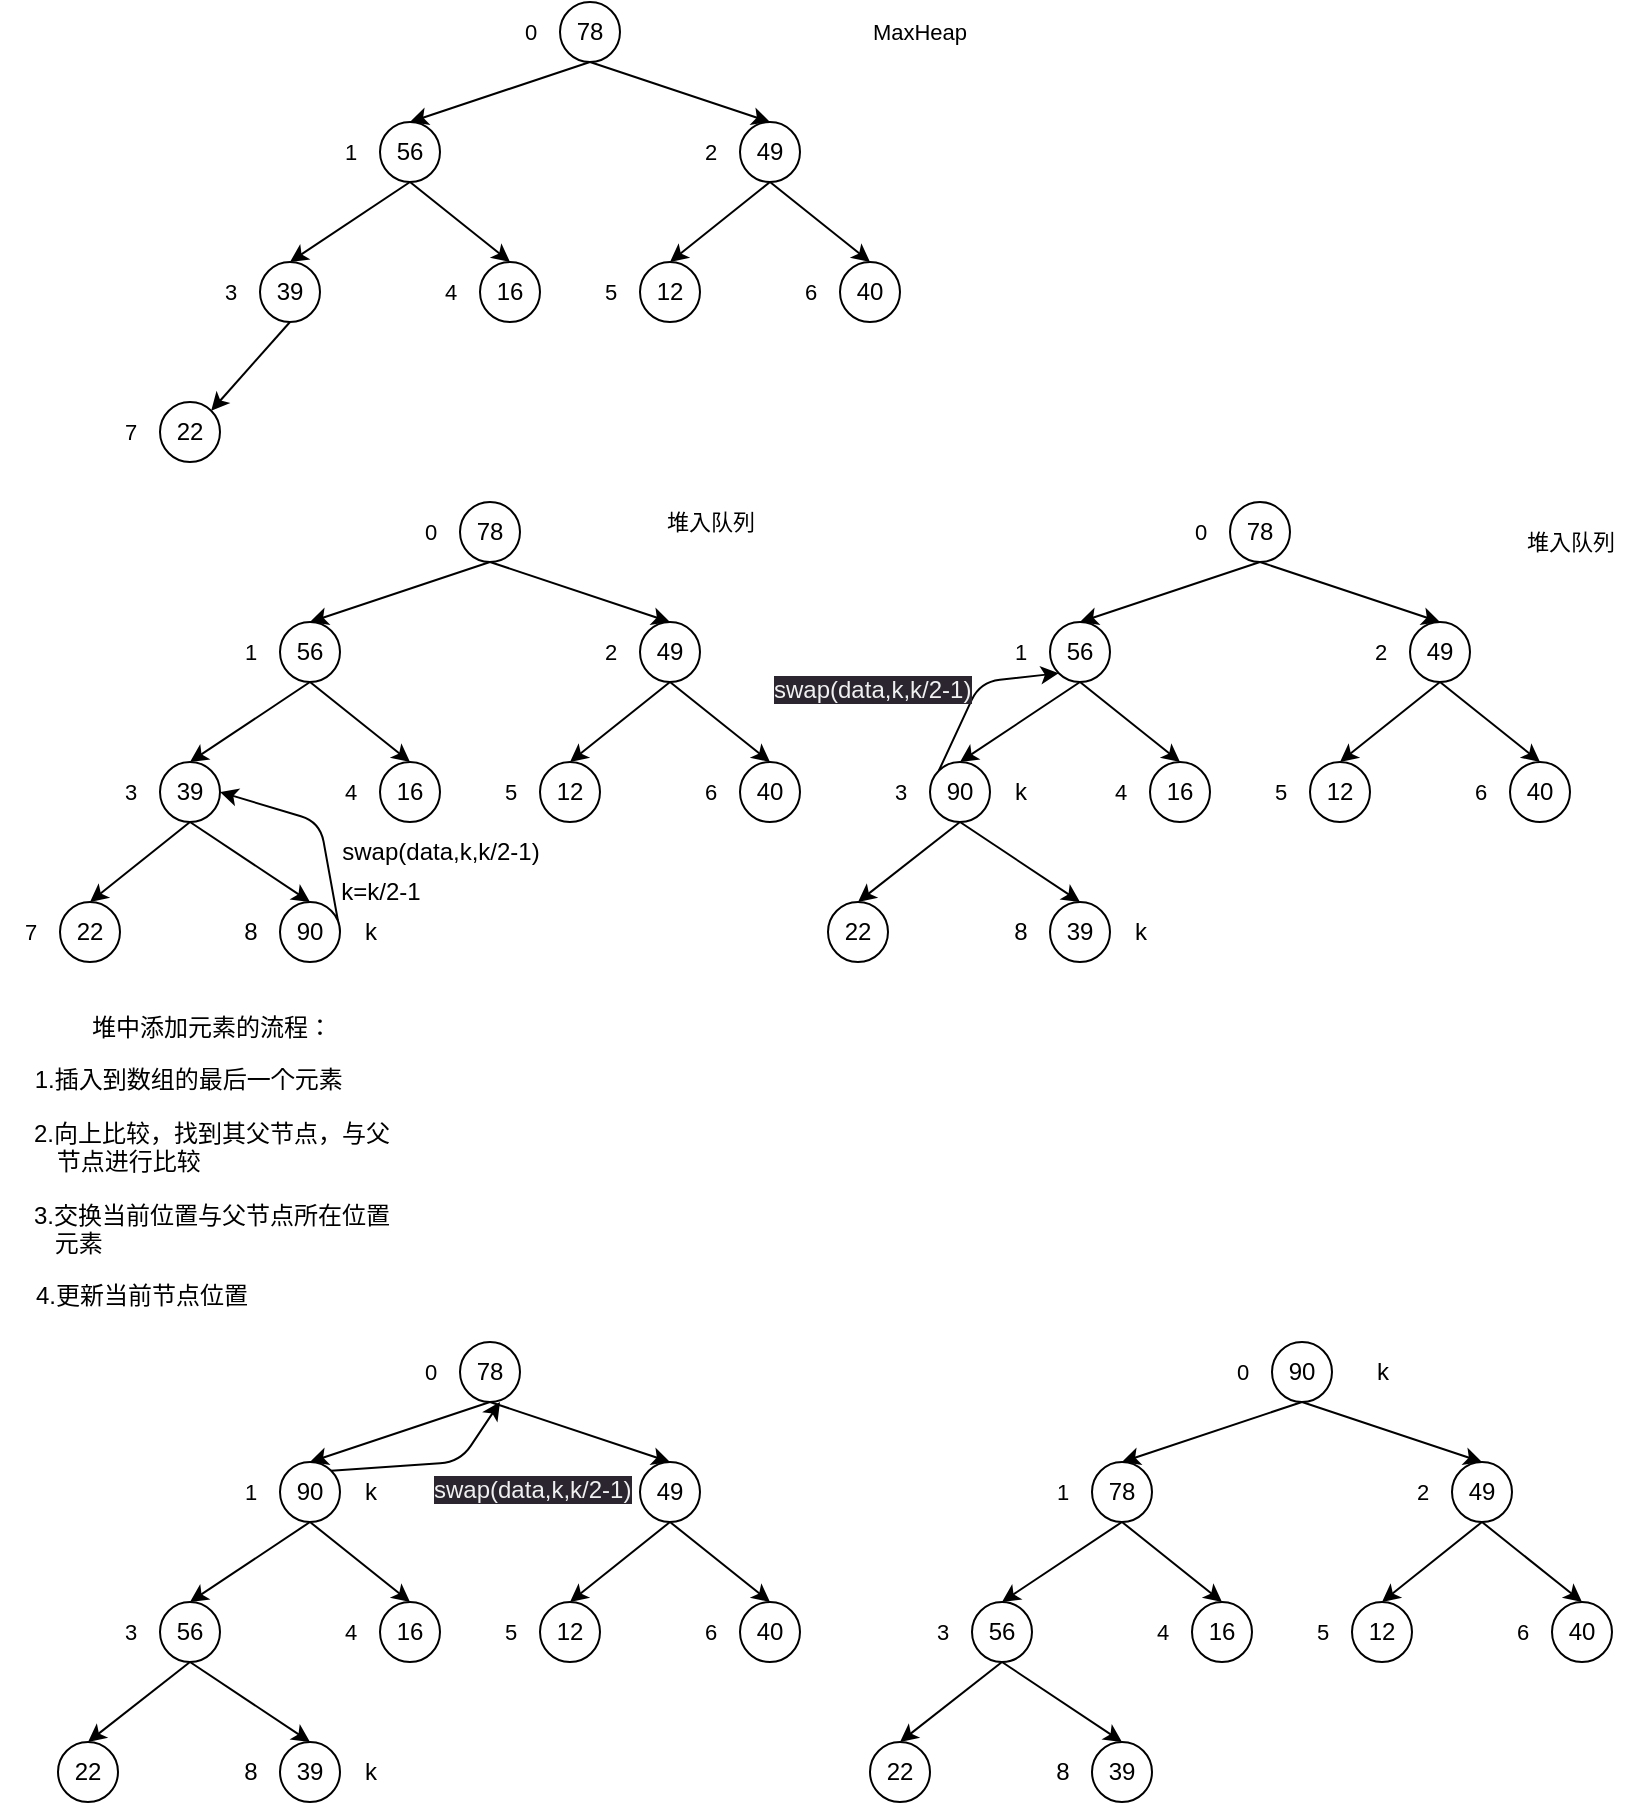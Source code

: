 <mxfile>
    <diagram id="B-2DBciHaOFYfUewE24p" name="第 1 页">
        <mxGraphModel dx="897" dy="354" grid="1" gridSize="10" guides="1" tooltips="1" connect="1" arrows="1" fold="1" page="1" pageScale="1" pageWidth="827" pageHeight="1169" math="0" shadow="0">
            <root>
                <mxCell id="0"/>
                <mxCell id="1" parent="0"/>
                <mxCell id="9" style="edgeStyle=none;html=1;exitX=0.5;exitY=1;exitDx=0;exitDy=0;entryX=0.5;entryY=0;entryDx=0;entryDy=0;" parent="1" source="2" target="3" edge="1">
                    <mxGeometry relative="1" as="geometry"/>
                </mxCell>
                <mxCell id="10" style="edgeStyle=none;html=1;exitX=0.5;exitY=1;exitDx=0;exitDy=0;entryX=0.5;entryY=0;entryDx=0;entryDy=0;" parent="1" source="2" target="4" edge="1">
                    <mxGeometry relative="1" as="geometry"/>
                </mxCell>
                <mxCell id="2" value="78" style="ellipse;whiteSpace=wrap;html=1;aspect=fixed;" parent="1" vertex="1">
                    <mxGeometry x="280" y="10" width="30" height="30" as="geometry"/>
                </mxCell>
                <mxCell id="11" style="edgeStyle=none;html=1;exitX=0.5;exitY=1;exitDx=0;exitDy=0;entryX=0.5;entryY=0;entryDx=0;entryDy=0;" parent="1" source="3" target="6" edge="1">
                    <mxGeometry relative="1" as="geometry"/>
                </mxCell>
                <mxCell id="12" style="edgeStyle=none;html=1;exitX=0.5;exitY=1;exitDx=0;exitDy=0;entryX=0.5;entryY=0;entryDx=0;entryDy=0;" parent="1" source="3" target="5" edge="1">
                    <mxGeometry relative="1" as="geometry"/>
                </mxCell>
                <mxCell id="3" value="56" style="ellipse;whiteSpace=wrap;html=1;aspect=fixed;" parent="1" vertex="1">
                    <mxGeometry x="190" y="70" width="30" height="30" as="geometry"/>
                </mxCell>
                <mxCell id="13" style="html=1;exitX=0.5;exitY=1;exitDx=0;exitDy=0;" parent="1" source="4" edge="1">
                    <mxGeometry relative="1" as="geometry">
                        <mxPoint x="335" y="140" as="targetPoint"/>
                    </mxGeometry>
                </mxCell>
                <mxCell id="14" style="edgeStyle=none;html=1;exitX=0.5;exitY=1;exitDx=0;exitDy=0;entryX=0.5;entryY=0;entryDx=0;entryDy=0;" parent="1" source="4" target="7" edge="1">
                    <mxGeometry relative="1" as="geometry"/>
                </mxCell>
                <mxCell id="4" value="49" style="ellipse;whiteSpace=wrap;html=1;aspect=fixed;" parent="1" vertex="1">
                    <mxGeometry x="370" y="70" width="30" height="30" as="geometry"/>
                </mxCell>
                <mxCell id="5" value="16" style="ellipse;whiteSpace=wrap;html=1;aspect=fixed;" parent="1" vertex="1">
                    <mxGeometry x="240" y="140" width="30" height="30" as="geometry"/>
                </mxCell>
                <mxCell id="16" style="edgeStyle=none;shape=connector;rounded=1;html=1;exitX=0.5;exitY=1;exitDx=0;exitDy=0;entryX=1;entryY=0;entryDx=0;entryDy=0;labelBackgroundColor=default;strokeColor=default;fontFamily=Helvetica;fontSize=11;fontColor=default;endArrow=classic;" parent="1" source="6" target="15" edge="1">
                    <mxGeometry relative="1" as="geometry"/>
                </mxCell>
                <mxCell id="6" value="39" style="ellipse;whiteSpace=wrap;html=1;aspect=fixed;" parent="1" vertex="1">
                    <mxGeometry x="130" y="140" width="30" height="30" as="geometry"/>
                </mxCell>
                <mxCell id="7" value="40" style="ellipse;whiteSpace=wrap;html=1;aspect=fixed;" parent="1" vertex="1">
                    <mxGeometry x="420" y="140" width="30" height="30" as="geometry"/>
                </mxCell>
                <mxCell id="8" value="12" style="ellipse;whiteSpace=wrap;html=1;aspect=fixed;" parent="1" vertex="1">
                    <mxGeometry x="320" y="140" width="30" height="30" as="geometry"/>
                </mxCell>
                <mxCell id="15" value="22" style="ellipse;whiteSpace=wrap;html=1;aspect=fixed;" parent="1" vertex="1">
                    <mxGeometry x="80" y="210" width="30" height="30" as="geometry"/>
                </mxCell>
                <mxCell id="17" value="MaxHeap" style="text;html=1;strokeColor=none;fillColor=none;align=center;verticalAlign=middle;whiteSpace=wrap;rounded=0;fontFamily=Helvetica;fontSize=11;fontColor=default;" parent="1" vertex="1">
                    <mxGeometry x="430" y="10" width="60" height="30" as="geometry"/>
                </mxCell>
                <mxCell id="19" value="0" style="text;html=1;align=center;verticalAlign=middle;resizable=0;points=[];autosize=1;strokeColor=none;fillColor=none;fontSize=11;fontFamily=Helvetica;fontColor=default;" parent="1" vertex="1">
                    <mxGeometry x="250" y="10" width="30" height="30" as="geometry"/>
                </mxCell>
                <mxCell id="23" value="1" style="text;html=1;align=center;verticalAlign=middle;resizable=0;points=[];autosize=1;strokeColor=none;fillColor=none;fontSize=11;fontFamily=Helvetica;fontColor=default;" parent="1" vertex="1">
                    <mxGeometry x="160" y="70" width="30" height="30" as="geometry"/>
                </mxCell>
                <mxCell id="24" value="2" style="text;html=1;align=center;verticalAlign=middle;resizable=0;points=[];autosize=1;strokeColor=none;fillColor=none;fontSize=11;fontFamily=Helvetica;fontColor=default;" parent="1" vertex="1">
                    <mxGeometry x="340" y="70" width="30" height="30" as="geometry"/>
                </mxCell>
                <mxCell id="25" value="3" style="text;html=1;align=center;verticalAlign=middle;resizable=0;points=[];autosize=1;strokeColor=none;fillColor=none;fontSize=11;fontFamily=Helvetica;fontColor=default;" parent="1" vertex="1">
                    <mxGeometry x="100" y="140" width="30" height="30" as="geometry"/>
                </mxCell>
                <mxCell id="26" value="4" style="text;html=1;align=center;verticalAlign=middle;resizable=0;points=[];autosize=1;strokeColor=none;fillColor=none;fontSize=11;fontFamily=Helvetica;fontColor=default;" parent="1" vertex="1">
                    <mxGeometry x="210" y="140" width="30" height="30" as="geometry"/>
                </mxCell>
                <mxCell id="27" value="5" style="text;html=1;align=center;verticalAlign=middle;resizable=0;points=[];autosize=1;strokeColor=none;fillColor=none;fontSize=11;fontFamily=Helvetica;fontColor=default;" parent="1" vertex="1">
                    <mxGeometry x="290" y="140" width="30" height="30" as="geometry"/>
                </mxCell>
                <mxCell id="28" value="6" style="text;html=1;align=center;verticalAlign=middle;resizable=0;points=[];autosize=1;strokeColor=none;fillColor=none;fontSize=11;fontFamily=Helvetica;fontColor=default;" parent="1" vertex="1">
                    <mxGeometry x="390" y="140" width="30" height="30" as="geometry"/>
                </mxCell>
                <mxCell id="29" value="7" style="text;html=1;align=center;verticalAlign=middle;resizable=0;points=[];autosize=1;strokeColor=none;fillColor=none;fontSize=11;fontFamily=Helvetica;fontColor=default;" parent="1" vertex="1">
                    <mxGeometry x="50" y="210" width="30" height="30" as="geometry"/>
                </mxCell>
                <mxCell id="30" style="edgeStyle=none;html=1;exitX=0.5;exitY=1;exitDx=0;exitDy=0;entryX=0.5;entryY=0;entryDx=0;entryDy=0;" parent="1" source="32" target="35" edge="1">
                    <mxGeometry relative="1" as="geometry"/>
                </mxCell>
                <mxCell id="31" style="edgeStyle=none;html=1;exitX=0.5;exitY=1;exitDx=0;exitDy=0;entryX=0.5;entryY=0;entryDx=0;entryDy=0;" parent="1" source="32" target="38" edge="1">
                    <mxGeometry relative="1" as="geometry"/>
                </mxCell>
                <mxCell id="32" value="78" style="ellipse;whiteSpace=wrap;html=1;aspect=fixed;" parent="1" vertex="1">
                    <mxGeometry x="230" y="260" width="30" height="30" as="geometry"/>
                </mxCell>
                <mxCell id="33" style="edgeStyle=none;html=1;exitX=0.5;exitY=1;exitDx=0;exitDy=0;entryX=0.5;entryY=0;entryDx=0;entryDy=0;" parent="1" source="35" target="41" edge="1">
                    <mxGeometry relative="1" as="geometry"/>
                </mxCell>
                <mxCell id="34" style="edgeStyle=none;html=1;exitX=0.5;exitY=1;exitDx=0;exitDy=0;entryX=0.5;entryY=0;entryDx=0;entryDy=0;" parent="1" source="35" target="39" edge="1">
                    <mxGeometry relative="1" as="geometry"/>
                </mxCell>
                <mxCell id="35" value="56" style="ellipse;whiteSpace=wrap;html=1;aspect=fixed;" parent="1" vertex="1">
                    <mxGeometry x="140" y="320" width="30" height="30" as="geometry"/>
                </mxCell>
                <mxCell id="36" style="html=1;exitX=0.5;exitY=1;exitDx=0;exitDy=0;" parent="1" source="38" edge="1">
                    <mxGeometry relative="1" as="geometry">
                        <mxPoint x="285" y="390" as="targetPoint"/>
                    </mxGeometry>
                </mxCell>
                <mxCell id="37" style="edgeStyle=none;html=1;exitX=0.5;exitY=1;exitDx=0;exitDy=0;entryX=0.5;entryY=0;entryDx=0;entryDy=0;" parent="1" source="38" target="42" edge="1">
                    <mxGeometry relative="1" as="geometry"/>
                </mxCell>
                <mxCell id="38" value="49" style="ellipse;whiteSpace=wrap;html=1;aspect=fixed;" parent="1" vertex="1">
                    <mxGeometry x="320" y="320" width="30" height="30" as="geometry"/>
                </mxCell>
                <mxCell id="39" value="16" style="ellipse;whiteSpace=wrap;html=1;aspect=fixed;" parent="1" vertex="1">
                    <mxGeometry x="190" y="390" width="30" height="30" as="geometry"/>
                </mxCell>
                <mxCell id="40" style="edgeStyle=none;shape=connector;rounded=1;html=1;exitX=0.5;exitY=1;exitDx=0;exitDy=0;entryX=0.5;entryY=0;entryDx=0;entryDy=0;labelBackgroundColor=default;strokeColor=default;fontFamily=Helvetica;fontSize=11;fontColor=default;endArrow=classic;" parent="1" source="41" target="44" edge="1">
                    <mxGeometry relative="1" as="geometry"/>
                </mxCell>
                <mxCell id="55" style="edgeStyle=none;shape=connector;rounded=1;html=1;exitX=0.5;exitY=1;exitDx=0;exitDy=0;labelBackgroundColor=default;strokeColor=default;fontFamily=Helvetica;fontSize=11;fontColor=default;endArrow=classic;entryX=0.5;entryY=0;entryDx=0;entryDy=0;" parent="1" source="41" target="56" edge="1">
                    <mxGeometry relative="1" as="geometry">
                        <mxPoint x="130" y="470" as="targetPoint"/>
                    </mxGeometry>
                </mxCell>
                <mxCell id="41" value="39" style="ellipse;whiteSpace=wrap;html=1;aspect=fixed;" parent="1" vertex="1">
                    <mxGeometry x="80" y="390" width="30" height="30" as="geometry"/>
                </mxCell>
                <mxCell id="42" value="40" style="ellipse;whiteSpace=wrap;html=1;aspect=fixed;" parent="1" vertex="1">
                    <mxGeometry x="370" y="390" width="30" height="30" as="geometry"/>
                </mxCell>
                <mxCell id="43" value="12" style="ellipse;whiteSpace=wrap;html=1;aspect=fixed;" parent="1" vertex="1">
                    <mxGeometry x="270" y="390" width="30" height="30" as="geometry"/>
                </mxCell>
                <mxCell id="44" value="22" style="ellipse;whiteSpace=wrap;html=1;aspect=fixed;" parent="1" vertex="1">
                    <mxGeometry x="30" y="460" width="30" height="30" as="geometry"/>
                </mxCell>
                <mxCell id="46" value="0" style="text;html=1;align=center;verticalAlign=middle;resizable=0;points=[];autosize=1;strokeColor=none;fillColor=none;fontSize=11;fontFamily=Helvetica;fontColor=default;" parent="1" vertex="1">
                    <mxGeometry x="200" y="260" width="30" height="30" as="geometry"/>
                </mxCell>
                <mxCell id="47" value="1" style="text;html=1;align=center;verticalAlign=middle;resizable=0;points=[];autosize=1;strokeColor=none;fillColor=none;fontSize=11;fontFamily=Helvetica;fontColor=default;" parent="1" vertex="1">
                    <mxGeometry x="110" y="320" width="30" height="30" as="geometry"/>
                </mxCell>
                <mxCell id="48" value="2" style="text;html=1;align=center;verticalAlign=middle;resizable=0;points=[];autosize=1;strokeColor=none;fillColor=none;fontSize=11;fontFamily=Helvetica;fontColor=default;" parent="1" vertex="1">
                    <mxGeometry x="290" y="320" width="30" height="30" as="geometry"/>
                </mxCell>
                <mxCell id="49" value="3" style="text;html=1;align=center;verticalAlign=middle;resizable=0;points=[];autosize=1;strokeColor=none;fillColor=none;fontSize=11;fontFamily=Helvetica;fontColor=default;" parent="1" vertex="1">
                    <mxGeometry x="50" y="390" width="30" height="30" as="geometry"/>
                </mxCell>
                <mxCell id="50" value="4" style="text;html=1;align=center;verticalAlign=middle;resizable=0;points=[];autosize=1;strokeColor=none;fillColor=none;fontSize=11;fontFamily=Helvetica;fontColor=default;" parent="1" vertex="1">
                    <mxGeometry x="160" y="390" width="30" height="30" as="geometry"/>
                </mxCell>
                <mxCell id="51" value="5" style="text;html=1;align=center;verticalAlign=middle;resizable=0;points=[];autosize=1;strokeColor=none;fillColor=none;fontSize=11;fontFamily=Helvetica;fontColor=default;" parent="1" vertex="1">
                    <mxGeometry x="240" y="390" width="30" height="30" as="geometry"/>
                </mxCell>
                <mxCell id="52" value="6" style="text;html=1;align=center;verticalAlign=middle;resizable=0;points=[];autosize=1;strokeColor=none;fillColor=none;fontSize=11;fontFamily=Helvetica;fontColor=default;" parent="1" vertex="1">
                    <mxGeometry x="340" y="390" width="30" height="30" as="geometry"/>
                </mxCell>
                <mxCell id="53" value="7" style="text;html=1;align=center;verticalAlign=middle;resizable=0;points=[];autosize=1;strokeColor=none;fillColor=none;fontSize=11;fontFamily=Helvetica;fontColor=default;" parent="1" vertex="1">
                    <mxGeometry y="460" width="30" height="30" as="geometry"/>
                </mxCell>
                <mxCell id="54" value="堆入队列" style="text;html=1;align=center;verticalAlign=middle;resizable=0;points=[];autosize=1;strokeColor=none;fillColor=none;fontSize=11;fontFamily=Helvetica;fontColor=default;" parent="1" vertex="1">
                    <mxGeometry x="320" y="255" width="70" height="30" as="geometry"/>
                </mxCell>
                <mxCell id="61" style="edgeStyle=none;html=1;exitX=1;exitY=0.5;exitDx=0;exitDy=0;entryX=1;entryY=0.5;entryDx=0;entryDy=0;" edge="1" parent="1" source="56" target="41">
                    <mxGeometry relative="1" as="geometry">
                        <Array as="points">
                            <mxPoint x="160" y="420"/>
                        </Array>
                    </mxGeometry>
                </mxCell>
                <mxCell id="56" value="90" style="ellipse;whiteSpace=wrap;html=1;aspect=fixed;" parent="1" vertex="1">
                    <mxGeometry x="140" y="460" width="30" height="30" as="geometry"/>
                </mxCell>
                <mxCell id="58" value="8" style="text;html=1;align=center;verticalAlign=middle;resizable=0;points=[];autosize=1;strokeColor=none;fillColor=none;" vertex="1" parent="1">
                    <mxGeometry x="110" y="460" width="30" height="30" as="geometry"/>
                </mxCell>
                <mxCell id="60" value="&lt;h1&gt;&lt;p style=&quot;font-size: 12px; font-weight: 400; text-align: center;&quot;&gt;堆中添加元素的流程：&lt;/p&gt;&lt;p style=&quot;font-size: 12px; font-weight: 400; text-align: center;&quot;&gt;1.插入到数组的最后一个元素&amp;nbsp; &amp;nbsp; &amp;nbsp; &amp;nbsp;&lt;/p&gt;&lt;p style=&quot;font-size: 12px; font-weight: 400; text-align: center;&quot;&gt;2.向上比较，找到其父节点，&lt;span style=&quot;background-color: initial;&quot;&gt;与父节&lt;/span&gt;&lt;span style=&quot;background-color: initial;&quot;&gt;点进行比较&amp;nbsp; &amp;nbsp; &amp;nbsp; &amp;nbsp; &amp;nbsp; &amp;nbsp; &amp;nbsp; &amp;nbsp; &amp;nbsp; &amp;nbsp; &amp;nbsp; &amp;nbsp; &amp;nbsp;&lt;/span&gt;&lt;/p&gt;&lt;p style=&quot;font-size: 12px; font-weight: 400; text-align: center;&quot;&gt;3.交换当前位置与父节点所&lt;span style=&quot;background-color: initial;&quot;&gt;在位置元素&amp;nbsp; &amp;nbsp; &amp;nbsp; &amp;nbsp; &amp;nbsp; &amp;nbsp; &amp;nbsp; &amp;nbsp; &amp;nbsp; &amp;nbsp; &amp;nbsp; &amp;nbsp; &amp;nbsp; &amp;nbsp; &amp;nbsp; &amp;nbsp; &amp;nbsp; &amp;nbsp; &amp;nbsp; &amp;nbsp;&amp;nbsp;&lt;/span&gt;&lt;/p&gt;&lt;p style=&quot;font-size: 12px; font-weight: 400; text-align: center;&quot;&gt;4.更新当前节点位置&amp;nbsp; &amp;nbsp; &amp;nbsp; &amp;nbsp; &amp;nbsp; &amp;nbsp; &amp;nbsp; &amp;nbsp; &amp;nbsp; &amp;nbsp; &amp;nbsp;&lt;/p&gt;&lt;/h1&gt;" style="text;html=1;strokeColor=none;fillColor=none;spacing=5;spacingTop=-20;whiteSpace=wrap;overflow=hidden;rounded=0;" vertex="1" parent="1">
                    <mxGeometry x="10" y="510" width="190" height="160" as="geometry"/>
                </mxCell>
                <mxCell id="62" value="swap(data,k,k/2-1)" style="text;html=1;align=center;verticalAlign=middle;resizable=0;points=[];autosize=1;strokeColor=none;fillColor=none;" vertex="1" parent="1">
                    <mxGeometry x="160" y="420" width="120" height="30" as="geometry"/>
                </mxCell>
                <mxCell id="63" value="k" style="text;html=1;align=center;verticalAlign=middle;resizable=0;points=[];autosize=1;strokeColor=none;fillColor=none;" vertex="1" parent="1">
                    <mxGeometry x="170" y="460" width="30" height="30" as="geometry"/>
                </mxCell>
                <mxCell id="122" style="edgeStyle=none;html=1;exitX=0.5;exitY=1;exitDx=0;exitDy=0;entryX=0.5;entryY=0;entryDx=0;entryDy=0;" edge="1" parent="1" source="124" target="127">
                    <mxGeometry relative="1" as="geometry"/>
                </mxCell>
                <mxCell id="123" style="edgeStyle=none;html=1;exitX=0.5;exitY=1;exitDx=0;exitDy=0;entryX=0.5;entryY=0;entryDx=0;entryDy=0;" edge="1" parent="1" source="124" target="130">
                    <mxGeometry relative="1" as="geometry"/>
                </mxCell>
                <mxCell id="124" value="78" style="ellipse;whiteSpace=wrap;html=1;aspect=fixed;" vertex="1" parent="1">
                    <mxGeometry x="615" y="260" width="30" height="30" as="geometry"/>
                </mxCell>
                <mxCell id="125" style="edgeStyle=none;html=1;exitX=0.5;exitY=1;exitDx=0;exitDy=0;entryX=0.5;entryY=0;entryDx=0;entryDy=0;" edge="1" parent="1" source="127" target="134">
                    <mxGeometry relative="1" as="geometry"/>
                </mxCell>
                <mxCell id="126" style="edgeStyle=none;html=1;exitX=0.5;exitY=1;exitDx=0;exitDy=0;entryX=0.5;entryY=0;entryDx=0;entryDy=0;" edge="1" parent="1" source="127" target="131">
                    <mxGeometry relative="1" as="geometry"/>
                </mxCell>
                <mxCell id="127" value="56" style="ellipse;whiteSpace=wrap;html=1;aspect=fixed;" vertex="1" parent="1">
                    <mxGeometry x="525" y="320" width="30" height="30" as="geometry"/>
                </mxCell>
                <mxCell id="128" style="html=1;exitX=0.5;exitY=1;exitDx=0;exitDy=0;" edge="1" parent="1" source="130">
                    <mxGeometry relative="1" as="geometry">
                        <mxPoint x="670" y="390" as="targetPoint"/>
                    </mxGeometry>
                </mxCell>
                <mxCell id="129" style="edgeStyle=none;html=1;exitX=0.5;exitY=1;exitDx=0;exitDy=0;entryX=0.5;entryY=0;entryDx=0;entryDy=0;" edge="1" parent="1" source="130" target="135">
                    <mxGeometry relative="1" as="geometry"/>
                </mxCell>
                <mxCell id="130" value="49" style="ellipse;whiteSpace=wrap;html=1;aspect=fixed;" vertex="1" parent="1">
                    <mxGeometry x="705" y="320" width="30" height="30" as="geometry"/>
                </mxCell>
                <mxCell id="131" value="16" style="ellipse;whiteSpace=wrap;html=1;aspect=fixed;" vertex="1" parent="1">
                    <mxGeometry x="575" y="390" width="30" height="30" as="geometry"/>
                </mxCell>
                <mxCell id="132" style="edgeStyle=none;shape=connector;rounded=1;html=1;exitX=0.5;exitY=1;exitDx=0;exitDy=0;entryX=0.5;entryY=0;entryDx=0;entryDy=0;labelBackgroundColor=default;strokeColor=default;fontFamily=Helvetica;fontSize=11;fontColor=default;endArrow=classic;" edge="1" parent="1" source="134" target="137">
                    <mxGeometry relative="1" as="geometry">
                        <mxPoint x="430" y="460" as="targetPoint"/>
                    </mxGeometry>
                </mxCell>
                <mxCell id="133" style="edgeStyle=none;shape=connector;rounded=1;html=1;exitX=0.5;exitY=1;exitDx=0;exitDy=0;labelBackgroundColor=default;strokeColor=default;fontFamily=Helvetica;fontSize=11;fontColor=default;endArrow=classic;entryX=0.5;entryY=0;entryDx=0;entryDy=0;" edge="1" parent="1" source="134" target="147">
                    <mxGeometry relative="1" as="geometry">
                        <mxPoint x="515" y="470" as="targetPoint"/>
                    </mxGeometry>
                </mxCell>
                <mxCell id="157" style="edgeStyle=none;html=1;exitX=0;exitY=0;exitDx=0;exitDy=0;entryX=0;entryY=1;entryDx=0;entryDy=0;" edge="1" parent="1" source="134" target="127">
                    <mxGeometry relative="1" as="geometry">
                        <Array as="points">
                            <mxPoint x="490" y="350"/>
                        </Array>
                    </mxGeometry>
                </mxCell>
                <mxCell id="134" value="90" style="ellipse;whiteSpace=wrap;html=1;aspect=fixed;" vertex="1" parent="1">
                    <mxGeometry x="465" y="390" width="30" height="30" as="geometry"/>
                </mxCell>
                <mxCell id="135" value="40" style="ellipse;whiteSpace=wrap;html=1;aspect=fixed;" vertex="1" parent="1">
                    <mxGeometry x="755" y="390" width="30" height="30" as="geometry"/>
                </mxCell>
                <mxCell id="136" value="12" style="ellipse;whiteSpace=wrap;html=1;aspect=fixed;" vertex="1" parent="1">
                    <mxGeometry x="655" y="390" width="30" height="30" as="geometry"/>
                </mxCell>
                <mxCell id="137" value="22" style="ellipse;whiteSpace=wrap;html=1;aspect=fixed;" vertex="1" parent="1">
                    <mxGeometry x="414" y="460" width="30" height="30" as="geometry"/>
                </mxCell>
                <mxCell id="138" value="0" style="text;html=1;align=center;verticalAlign=middle;resizable=0;points=[];autosize=1;strokeColor=none;fillColor=none;fontSize=11;fontFamily=Helvetica;fontColor=default;" vertex="1" parent="1">
                    <mxGeometry x="585" y="260" width="30" height="30" as="geometry"/>
                </mxCell>
                <mxCell id="139" value="1" style="text;html=1;align=center;verticalAlign=middle;resizable=0;points=[];autosize=1;strokeColor=none;fillColor=none;fontSize=11;fontFamily=Helvetica;fontColor=default;" vertex="1" parent="1">
                    <mxGeometry x="495" y="320" width="30" height="30" as="geometry"/>
                </mxCell>
                <mxCell id="140" value="2" style="text;html=1;align=center;verticalAlign=middle;resizable=0;points=[];autosize=1;strokeColor=none;fillColor=none;fontSize=11;fontFamily=Helvetica;fontColor=default;" vertex="1" parent="1">
                    <mxGeometry x="675" y="320" width="30" height="30" as="geometry"/>
                </mxCell>
                <mxCell id="141" value="3" style="text;html=1;align=center;verticalAlign=middle;resizable=0;points=[];autosize=1;strokeColor=none;fillColor=none;fontSize=11;fontFamily=Helvetica;fontColor=default;" vertex="1" parent="1">
                    <mxGeometry x="435" y="390" width="30" height="30" as="geometry"/>
                </mxCell>
                <mxCell id="142" value="4" style="text;html=1;align=center;verticalAlign=middle;resizable=0;points=[];autosize=1;strokeColor=none;fillColor=none;fontSize=11;fontFamily=Helvetica;fontColor=default;" vertex="1" parent="1">
                    <mxGeometry x="545" y="390" width="30" height="30" as="geometry"/>
                </mxCell>
                <mxCell id="143" value="5" style="text;html=1;align=center;verticalAlign=middle;resizable=0;points=[];autosize=1;strokeColor=none;fillColor=none;fontSize=11;fontFamily=Helvetica;fontColor=default;" vertex="1" parent="1">
                    <mxGeometry x="625" y="390" width="30" height="30" as="geometry"/>
                </mxCell>
                <mxCell id="144" value="6" style="text;html=1;align=center;verticalAlign=middle;resizable=0;points=[];autosize=1;strokeColor=none;fillColor=none;fontSize=11;fontFamily=Helvetica;fontColor=default;" vertex="1" parent="1">
                    <mxGeometry x="725" y="390" width="30" height="30" as="geometry"/>
                </mxCell>
                <mxCell id="145" value="堆入队列" style="text;html=1;align=center;verticalAlign=middle;resizable=0;points=[];autosize=1;strokeColor=none;fillColor=none;fontSize=11;fontFamily=Helvetica;fontColor=default;" vertex="1" parent="1">
                    <mxGeometry x="750" y="265" width="70" height="30" as="geometry"/>
                </mxCell>
                <mxCell id="147" value="39" style="ellipse;whiteSpace=wrap;html=1;aspect=fixed;" vertex="1" parent="1">
                    <mxGeometry x="525" y="460" width="30" height="30" as="geometry"/>
                </mxCell>
                <mxCell id="148" value="8" style="text;html=1;align=center;verticalAlign=middle;resizable=0;points=[];autosize=1;strokeColor=none;fillColor=none;" vertex="1" parent="1">
                    <mxGeometry x="495" y="460" width="30" height="30" as="geometry"/>
                </mxCell>
                <mxCell id="150" value="k" style="text;html=1;align=center;verticalAlign=middle;resizable=0;points=[];autosize=1;strokeColor=none;fillColor=none;" vertex="1" parent="1">
                    <mxGeometry x="555" y="460" width="30" height="30" as="geometry"/>
                </mxCell>
                <mxCell id="154" value="k=k/2-1" style="text;html=1;align=center;verticalAlign=middle;resizable=0;points=[];autosize=1;strokeColor=none;fillColor=none;" vertex="1" parent="1">
                    <mxGeometry x="160" y="440" width="60" height="30" as="geometry"/>
                </mxCell>
                <mxCell id="156" value="&lt;span style=&quot;color: rgb(240, 240, 240); font-family: Helvetica; font-size: 12px; font-style: normal; font-variant-ligatures: normal; font-variant-caps: normal; font-weight: 400; letter-spacing: normal; orphans: 2; text-align: center; text-indent: 0px; text-transform: none; widows: 2; word-spacing: 0px; -webkit-text-stroke-width: 0px; background-color: rgb(42, 37, 47); text-decoration-thickness: initial; text-decoration-style: initial; text-decoration-color: initial; float: none; display: inline !important;&quot;&gt;swap(data,k,k/2-1)&lt;/span&gt;" style="text;whiteSpace=wrap;html=1;" vertex="1" parent="1">
                    <mxGeometry x="385" y="340" width="105" height="30" as="geometry"/>
                </mxCell>
                <mxCell id="158" style="edgeStyle=none;html=1;exitX=0.5;exitY=1;exitDx=0;exitDy=0;entryX=0.5;entryY=0;entryDx=0;entryDy=0;" edge="1" parent="1" source="160" target="163">
                    <mxGeometry relative="1" as="geometry"/>
                </mxCell>
                <mxCell id="159" style="edgeStyle=none;html=1;exitX=0.5;exitY=1;exitDx=0;exitDy=0;entryX=0.5;entryY=0;entryDx=0;entryDy=0;" edge="1" parent="1" source="160" target="166">
                    <mxGeometry relative="1" as="geometry"/>
                </mxCell>
                <mxCell id="160" value="78" style="ellipse;whiteSpace=wrap;html=1;aspect=fixed;" vertex="1" parent="1">
                    <mxGeometry x="230" y="680" width="30" height="30" as="geometry"/>
                </mxCell>
                <mxCell id="161" style="edgeStyle=none;html=1;exitX=0.5;exitY=1;exitDx=0;exitDy=0;entryX=0.5;entryY=0;entryDx=0;entryDy=0;" edge="1" parent="1" source="163" target="171">
                    <mxGeometry relative="1" as="geometry"/>
                </mxCell>
                <mxCell id="162" style="edgeStyle=none;html=1;exitX=0.5;exitY=1;exitDx=0;exitDy=0;entryX=0.5;entryY=0;entryDx=0;entryDy=0;" edge="1" parent="1" source="163" target="167">
                    <mxGeometry relative="1" as="geometry"/>
                </mxCell>
                <mxCell id="187" style="edgeStyle=none;html=1;exitX=1;exitY=0;exitDx=0;exitDy=0;" edge="1" parent="1" source="163">
                    <mxGeometry relative="1" as="geometry">
                        <mxPoint x="250" y="710" as="targetPoint"/>
                        <mxPoint x="170" y="740" as="sourcePoint"/>
                        <Array as="points">
                            <mxPoint x="230" y="740"/>
                        </Array>
                    </mxGeometry>
                </mxCell>
                <mxCell id="163" value="90" style="ellipse;whiteSpace=wrap;html=1;aspect=fixed;" vertex="1" parent="1">
                    <mxGeometry x="140" y="740" width="30" height="30" as="geometry"/>
                </mxCell>
                <mxCell id="164" style="html=1;exitX=0.5;exitY=1;exitDx=0;exitDy=0;" edge="1" parent="1" source="166">
                    <mxGeometry relative="1" as="geometry">
                        <mxPoint x="285" y="810" as="targetPoint"/>
                    </mxGeometry>
                </mxCell>
                <mxCell id="165" style="edgeStyle=none;html=1;exitX=0.5;exitY=1;exitDx=0;exitDy=0;entryX=0.5;entryY=0;entryDx=0;entryDy=0;" edge="1" parent="1" source="166" target="172">
                    <mxGeometry relative="1" as="geometry"/>
                </mxCell>
                <mxCell id="166" value="49" style="ellipse;whiteSpace=wrap;html=1;aspect=fixed;" vertex="1" parent="1">
                    <mxGeometry x="320" y="740" width="30" height="30" as="geometry"/>
                </mxCell>
                <mxCell id="167" value="16" style="ellipse;whiteSpace=wrap;html=1;aspect=fixed;" vertex="1" parent="1">
                    <mxGeometry x="190" y="810" width="30" height="30" as="geometry"/>
                </mxCell>
                <mxCell id="168" style="edgeStyle=none;shape=connector;rounded=1;html=1;exitX=0.5;exitY=1;exitDx=0;exitDy=0;entryX=0.5;entryY=0;entryDx=0;entryDy=0;labelBackgroundColor=default;strokeColor=default;fontFamily=Helvetica;fontSize=11;fontColor=default;endArrow=classic;" edge="1" parent="1" source="171" target="174">
                    <mxGeometry relative="1" as="geometry">
                        <mxPoint x="45" y="880" as="targetPoint"/>
                    </mxGeometry>
                </mxCell>
                <mxCell id="169" style="edgeStyle=none;shape=connector;rounded=1;html=1;exitX=0.5;exitY=1;exitDx=0;exitDy=0;labelBackgroundColor=default;strokeColor=default;fontFamily=Helvetica;fontSize=11;fontColor=default;endArrow=classic;entryX=0.5;entryY=0;entryDx=0;entryDy=0;" edge="1" parent="1" source="171" target="182">
                    <mxGeometry relative="1" as="geometry">
                        <mxPoint x="130" y="890" as="targetPoint"/>
                    </mxGeometry>
                </mxCell>
                <mxCell id="171" value="56" style="ellipse;whiteSpace=wrap;html=1;aspect=fixed;" vertex="1" parent="1">
                    <mxGeometry x="80" y="810" width="30" height="30" as="geometry"/>
                </mxCell>
                <mxCell id="172" value="40" style="ellipse;whiteSpace=wrap;html=1;aspect=fixed;" vertex="1" parent="1">
                    <mxGeometry x="370" y="810" width="30" height="30" as="geometry"/>
                </mxCell>
                <mxCell id="173" value="12" style="ellipse;whiteSpace=wrap;html=1;aspect=fixed;" vertex="1" parent="1">
                    <mxGeometry x="270" y="810" width="30" height="30" as="geometry"/>
                </mxCell>
                <mxCell id="174" value="22" style="ellipse;whiteSpace=wrap;html=1;aspect=fixed;" vertex="1" parent="1">
                    <mxGeometry x="29" y="880" width="30" height="30" as="geometry"/>
                </mxCell>
                <mxCell id="175" value="0" style="text;html=1;align=center;verticalAlign=middle;resizable=0;points=[];autosize=1;strokeColor=none;fillColor=none;fontSize=11;fontFamily=Helvetica;fontColor=default;" vertex="1" parent="1">
                    <mxGeometry x="200" y="680" width="30" height="30" as="geometry"/>
                </mxCell>
                <mxCell id="176" value="1" style="text;html=1;align=center;verticalAlign=middle;resizable=0;points=[];autosize=1;strokeColor=none;fillColor=none;fontSize=11;fontFamily=Helvetica;fontColor=default;" vertex="1" parent="1">
                    <mxGeometry x="110" y="740" width="30" height="30" as="geometry"/>
                </mxCell>
                <mxCell id="177" value="2" style="text;html=1;align=center;verticalAlign=middle;resizable=0;points=[];autosize=1;strokeColor=none;fillColor=none;fontSize=11;fontFamily=Helvetica;fontColor=default;" vertex="1" parent="1">
                    <mxGeometry x="290" y="740" width="30" height="30" as="geometry"/>
                </mxCell>
                <mxCell id="178" value="3" style="text;html=1;align=center;verticalAlign=middle;resizable=0;points=[];autosize=1;strokeColor=none;fillColor=none;fontSize=11;fontFamily=Helvetica;fontColor=default;" vertex="1" parent="1">
                    <mxGeometry x="50" y="810" width="30" height="30" as="geometry"/>
                </mxCell>
                <mxCell id="179" value="4" style="text;html=1;align=center;verticalAlign=middle;resizable=0;points=[];autosize=1;strokeColor=none;fillColor=none;fontSize=11;fontFamily=Helvetica;fontColor=default;" vertex="1" parent="1">
                    <mxGeometry x="160" y="810" width="30" height="30" as="geometry"/>
                </mxCell>
                <mxCell id="180" value="5" style="text;html=1;align=center;verticalAlign=middle;resizable=0;points=[];autosize=1;strokeColor=none;fillColor=none;fontSize=11;fontFamily=Helvetica;fontColor=default;" vertex="1" parent="1">
                    <mxGeometry x="240" y="810" width="30" height="30" as="geometry"/>
                </mxCell>
                <mxCell id="181" value="6" style="text;html=1;align=center;verticalAlign=middle;resizable=0;points=[];autosize=1;strokeColor=none;fillColor=none;fontSize=11;fontFamily=Helvetica;fontColor=default;" vertex="1" parent="1">
                    <mxGeometry x="340" y="810" width="30" height="30" as="geometry"/>
                </mxCell>
                <mxCell id="182" value="39" style="ellipse;whiteSpace=wrap;html=1;aspect=fixed;" vertex="1" parent="1">
                    <mxGeometry x="140" y="880" width="30" height="30" as="geometry"/>
                </mxCell>
                <mxCell id="183" value="8" style="text;html=1;align=center;verticalAlign=middle;resizable=0;points=[];autosize=1;strokeColor=none;fillColor=none;" vertex="1" parent="1">
                    <mxGeometry x="110" y="880" width="30" height="30" as="geometry"/>
                </mxCell>
                <mxCell id="184" value="k" style="text;html=1;align=center;verticalAlign=middle;resizable=0;points=[];autosize=1;strokeColor=none;fillColor=none;" vertex="1" parent="1">
                    <mxGeometry x="170" y="880" width="30" height="30" as="geometry"/>
                </mxCell>
                <mxCell id="185" value="&lt;span style=&quot;color: rgb(240, 240, 240); font-family: Helvetica; font-size: 12px; font-style: normal; font-variant-ligatures: normal; font-variant-caps: normal; font-weight: 400; letter-spacing: normal; orphans: 2; text-align: center; text-indent: 0px; text-transform: none; widows: 2; word-spacing: 0px; -webkit-text-stroke-width: 0px; background-color: rgb(42, 37, 47); text-decoration-thickness: initial; text-decoration-style: initial; text-decoration-color: initial; float: none; display: inline !important;&quot;&gt;swap(data,k,k/2-1)&lt;/span&gt;" style="text;whiteSpace=wrap;html=1;" vertex="1" parent="1">
                    <mxGeometry x="215" y="740" width="105" height="30" as="geometry"/>
                </mxCell>
                <mxCell id="189" style="edgeStyle=none;html=1;exitX=0.5;exitY=1;exitDx=0;exitDy=0;entryX=0.5;entryY=0;entryDx=0;entryDy=0;" edge="1" parent="1" source="191" target="195">
                    <mxGeometry relative="1" as="geometry"/>
                </mxCell>
                <mxCell id="190" style="edgeStyle=none;html=1;exitX=0.5;exitY=1;exitDx=0;exitDy=0;entryX=0.5;entryY=0;entryDx=0;entryDy=0;" edge="1" parent="1" source="191" target="198">
                    <mxGeometry relative="1" as="geometry"/>
                </mxCell>
                <mxCell id="191" value="90" style="ellipse;whiteSpace=wrap;html=1;aspect=fixed;" vertex="1" parent="1">
                    <mxGeometry x="636" y="680" width="30" height="30" as="geometry"/>
                </mxCell>
                <mxCell id="192" style="edgeStyle=none;html=1;exitX=0.5;exitY=1;exitDx=0;exitDy=0;entryX=0.5;entryY=0;entryDx=0;entryDy=0;" edge="1" parent="1" source="195" target="202">
                    <mxGeometry relative="1" as="geometry"/>
                </mxCell>
                <mxCell id="193" style="edgeStyle=none;html=1;exitX=0.5;exitY=1;exitDx=0;exitDy=0;entryX=0.5;entryY=0;entryDx=0;entryDy=0;" edge="1" parent="1" source="195" target="199">
                    <mxGeometry relative="1" as="geometry"/>
                </mxCell>
                <mxCell id="195" value="78" style="ellipse;whiteSpace=wrap;html=1;aspect=fixed;" vertex="1" parent="1">
                    <mxGeometry x="546" y="740" width="30" height="30" as="geometry"/>
                </mxCell>
                <mxCell id="196" style="html=1;exitX=0.5;exitY=1;exitDx=0;exitDy=0;" edge="1" parent="1" source="198">
                    <mxGeometry relative="1" as="geometry">
                        <mxPoint x="691" y="810" as="targetPoint"/>
                    </mxGeometry>
                </mxCell>
                <mxCell id="197" style="edgeStyle=none;html=1;exitX=0.5;exitY=1;exitDx=0;exitDy=0;entryX=0.5;entryY=0;entryDx=0;entryDy=0;" edge="1" parent="1" source="198" target="203">
                    <mxGeometry relative="1" as="geometry"/>
                </mxCell>
                <mxCell id="198" value="49" style="ellipse;whiteSpace=wrap;html=1;aspect=fixed;" vertex="1" parent="1">
                    <mxGeometry x="726" y="740" width="30" height="30" as="geometry"/>
                </mxCell>
                <mxCell id="199" value="16" style="ellipse;whiteSpace=wrap;html=1;aspect=fixed;" vertex="1" parent="1">
                    <mxGeometry x="596" y="810" width="30" height="30" as="geometry"/>
                </mxCell>
                <mxCell id="200" style="edgeStyle=none;shape=connector;rounded=1;html=1;exitX=0.5;exitY=1;exitDx=0;exitDy=0;entryX=0.5;entryY=0;entryDx=0;entryDy=0;labelBackgroundColor=default;strokeColor=default;fontFamily=Helvetica;fontSize=11;fontColor=default;endArrow=classic;" edge="1" parent="1" source="202" target="205">
                    <mxGeometry relative="1" as="geometry">
                        <mxPoint x="451" y="880" as="targetPoint"/>
                    </mxGeometry>
                </mxCell>
                <mxCell id="201" style="edgeStyle=none;shape=connector;rounded=1;html=1;exitX=0.5;exitY=1;exitDx=0;exitDy=0;labelBackgroundColor=default;strokeColor=default;fontFamily=Helvetica;fontSize=11;fontColor=default;endArrow=classic;entryX=0.5;entryY=0;entryDx=0;entryDy=0;" edge="1" parent="1" source="202" target="213">
                    <mxGeometry relative="1" as="geometry">
                        <mxPoint x="536" y="890" as="targetPoint"/>
                    </mxGeometry>
                </mxCell>
                <mxCell id="202" value="56" style="ellipse;whiteSpace=wrap;html=1;aspect=fixed;" vertex="1" parent="1">
                    <mxGeometry x="486" y="810" width="30" height="30" as="geometry"/>
                </mxCell>
                <mxCell id="203" value="40" style="ellipse;whiteSpace=wrap;html=1;aspect=fixed;" vertex="1" parent="1">
                    <mxGeometry x="776" y="810" width="30" height="30" as="geometry"/>
                </mxCell>
                <mxCell id="204" value="12" style="ellipse;whiteSpace=wrap;html=1;aspect=fixed;" vertex="1" parent="1">
                    <mxGeometry x="676" y="810" width="30" height="30" as="geometry"/>
                </mxCell>
                <mxCell id="205" value="22" style="ellipse;whiteSpace=wrap;html=1;aspect=fixed;" vertex="1" parent="1">
                    <mxGeometry x="435" y="880" width="30" height="30" as="geometry"/>
                </mxCell>
                <mxCell id="206" value="0" style="text;html=1;align=center;verticalAlign=middle;resizable=0;points=[];autosize=1;strokeColor=none;fillColor=none;fontSize=11;fontFamily=Helvetica;fontColor=default;" vertex="1" parent="1">
                    <mxGeometry x="606" y="680" width="30" height="30" as="geometry"/>
                </mxCell>
                <mxCell id="207" value="1" style="text;html=1;align=center;verticalAlign=middle;resizable=0;points=[];autosize=1;strokeColor=none;fillColor=none;fontSize=11;fontFamily=Helvetica;fontColor=default;" vertex="1" parent="1">
                    <mxGeometry x="516" y="740" width="30" height="30" as="geometry"/>
                </mxCell>
                <mxCell id="208" value="2" style="text;html=1;align=center;verticalAlign=middle;resizable=0;points=[];autosize=1;strokeColor=none;fillColor=none;fontSize=11;fontFamily=Helvetica;fontColor=default;" vertex="1" parent="1">
                    <mxGeometry x="696" y="740" width="30" height="30" as="geometry"/>
                </mxCell>
                <mxCell id="209" value="3" style="text;html=1;align=center;verticalAlign=middle;resizable=0;points=[];autosize=1;strokeColor=none;fillColor=none;fontSize=11;fontFamily=Helvetica;fontColor=default;" vertex="1" parent="1">
                    <mxGeometry x="456" y="810" width="30" height="30" as="geometry"/>
                </mxCell>
                <mxCell id="210" value="4" style="text;html=1;align=center;verticalAlign=middle;resizable=0;points=[];autosize=1;strokeColor=none;fillColor=none;fontSize=11;fontFamily=Helvetica;fontColor=default;" vertex="1" parent="1">
                    <mxGeometry x="566" y="810" width="30" height="30" as="geometry"/>
                </mxCell>
                <mxCell id="211" value="5" style="text;html=1;align=center;verticalAlign=middle;resizable=0;points=[];autosize=1;strokeColor=none;fillColor=none;fontSize=11;fontFamily=Helvetica;fontColor=default;" vertex="1" parent="1">
                    <mxGeometry x="646" y="810" width="30" height="30" as="geometry"/>
                </mxCell>
                <mxCell id="212" value="6" style="text;html=1;align=center;verticalAlign=middle;resizable=0;points=[];autosize=1;strokeColor=none;fillColor=none;fontSize=11;fontFamily=Helvetica;fontColor=default;" vertex="1" parent="1">
                    <mxGeometry x="746" y="810" width="30" height="30" as="geometry"/>
                </mxCell>
                <mxCell id="213" value="39" style="ellipse;whiteSpace=wrap;html=1;aspect=fixed;" vertex="1" parent="1">
                    <mxGeometry x="546" y="880" width="30" height="30" as="geometry"/>
                </mxCell>
                <mxCell id="214" value="8" style="text;html=1;align=center;verticalAlign=middle;resizable=0;points=[];autosize=1;strokeColor=none;fillColor=none;" vertex="1" parent="1">
                    <mxGeometry x="516" y="880" width="30" height="30" as="geometry"/>
                </mxCell>
                <mxCell id="215" value="k" style="text;html=1;align=center;verticalAlign=middle;resizable=0;points=[];autosize=1;strokeColor=none;fillColor=none;" vertex="1" parent="1">
                    <mxGeometry x="676" y="680" width="30" height="30" as="geometry"/>
                </mxCell>
                <mxCell id="217" value="k" style="text;html=1;align=center;verticalAlign=middle;resizable=0;points=[];autosize=1;strokeColor=none;fillColor=none;" vertex="1" parent="1">
                    <mxGeometry x="170" y="740" width="30" height="30" as="geometry"/>
                </mxCell>
                <mxCell id="218" value="k" style="text;html=1;align=center;verticalAlign=middle;resizable=0;points=[];autosize=1;strokeColor=none;fillColor=none;" vertex="1" parent="1">
                    <mxGeometry x="495" y="390" width="30" height="30" as="geometry"/>
                </mxCell>
            </root>
        </mxGraphModel>
    </diagram>
</mxfile>